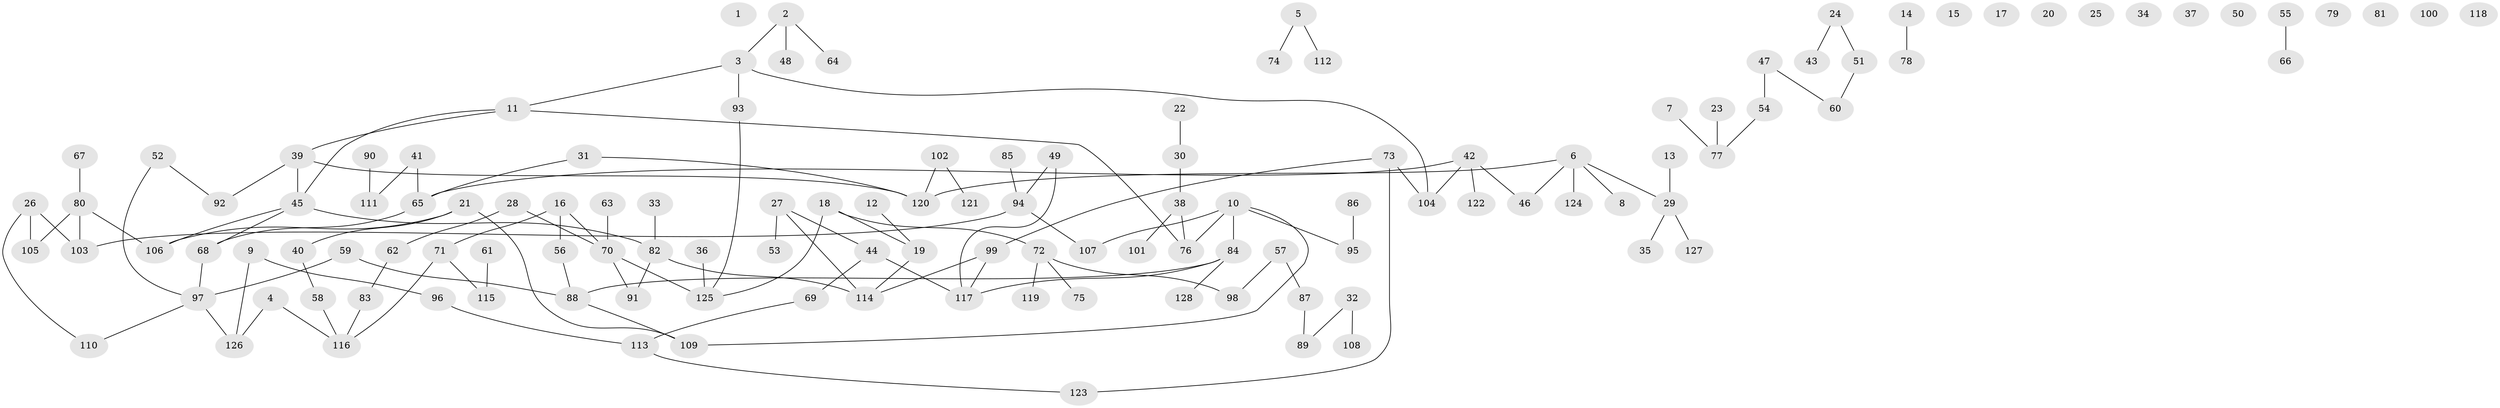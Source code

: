 // coarse degree distribution, {2: 0.13157894736842105, 5: 0.15789473684210525, 1: 0.2631578947368421, 3: 0.2894736842105263, 6: 0.05263157894736842, 4: 0.07894736842105263, 7: 0.02631578947368421}
// Generated by graph-tools (version 1.1) at 2025/35/03/04/25 23:35:44]
// undirected, 128 vertices, 134 edges
graph export_dot {
  node [color=gray90,style=filled];
  1;
  2;
  3;
  4;
  5;
  6;
  7;
  8;
  9;
  10;
  11;
  12;
  13;
  14;
  15;
  16;
  17;
  18;
  19;
  20;
  21;
  22;
  23;
  24;
  25;
  26;
  27;
  28;
  29;
  30;
  31;
  32;
  33;
  34;
  35;
  36;
  37;
  38;
  39;
  40;
  41;
  42;
  43;
  44;
  45;
  46;
  47;
  48;
  49;
  50;
  51;
  52;
  53;
  54;
  55;
  56;
  57;
  58;
  59;
  60;
  61;
  62;
  63;
  64;
  65;
  66;
  67;
  68;
  69;
  70;
  71;
  72;
  73;
  74;
  75;
  76;
  77;
  78;
  79;
  80;
  81;
  82;
  83;
  84;
  85;
  86;
  87;
  88;
  89;
  90;
  91;
  92;
  93;
  94;
  95;
  96;
  97;
  98;
  99;
  100;
  101;
  102;
  103;
  104;
  105;
  106;
  107;
  108;
  109;
  110;
  111;
  112;
  113;
  114;
  115;
  116;
  117;
  118;
  119;
  120;
  121;
  122;
  123;
  124;
  125;
  126;
  127;
  128;
  2 -- 3;
  2 -- 48;
  2 -- 64;
  3 -- 11;
  3 -- 93;
  3 -- 104;
  4 -- 116;
  4 -- 126;
  5 -- 74;
  5 -- 112;
  6 -- 8;
  6 -- 29;
  6 -- 46;
  6 -- 120;
  6 -- 124;
  7 -- 77;
  9 -- 96;
  9 -- 126;
  10 -- 76;
  10 -- 84;
  10 -- 95;
  10 -- 107;
  10 -- 109;
  11 -- 39;
  11 -- 45;
  11 -- 76;
  12 -- 19;
  13 -- 29;
  14 -- 78;
  16 -- 56;
  16 -- 70;
  16 -- 71;
  18 -- 19;
  18 -- 72;
  18 -- 125;
  19 -- 114;
  21 -- 40;
  21 -- 106;
  21 -- 109;
  22 -- 30;
  23 -- 77;
  24 -- 43;
  24 -- 51;
  26 -- 103;
  26 -- 105;
  26 -- 110;
  27 -- 44;
  27 -- 53;
  27 -- 114;
  28 -- 62;
  28 -- 70;
  29 -- 35;
  29 -- 127;
  30 -- 38;
  31 -- 65;
  31 -- 120;
  32 -- 89;
  32 -- 108;
  33 -- 82;
  36 -- 125;
  38 -- 76;
  38 -- 101;
  39 -- 45;
  39 -- 92;
  39 -- 120;
  40 -- 58;
  41 -- 65;
  41 -- 111;
  42 -- 46;
  42 -- 65;
  42 -- 104;
  42 -- 122;
  44 -- 69;
  44 -- 117;
  45 -- 68;
  45 -- 82;
  45 -- 106;
  47 -- 54;
  47 -- 60;
  49 -- 94;
  49 -- 117;
  51 -- 60;
  52 -- 92;
  52 -- 97;
  54 -- 77;
  55 -- 66;
  56 -- 88;
  57 -- 87;
  57 -- 98;
  58 -- 116;
  59 -- 88;
  59 -- 97;
  61 -- 115;
  62 -- 83;
  63 -- 70;
  65 -- 68;
  67 -- 80;
  68 -- 97;
  69 -- 113;
  70 -- 91;
  70 -- 125;
  71 -- 115;
  71 -- 116;
  72 -- 75;
  72 -- 98;
  72 -- 119;
  73 -- 99;
  73 -- 104;
  73 -- 123;
  80 -- 103;
  80 -- 105;
  80 -- 106;
  82 -- 91;
  82 -- 114;
  83 -- 116;
  84 -- 88;
  84 -- 117;
  84 -- 128;
  85 -- 94;
  86 -- 95;
  87 -- 89;
  88 -- 109;
  90 -- 111;
  93 -- 125;
  94 -- 103;
  94 -- 107;
  96 -- 113;
  97 -- 110;
  97 -- 126;
  99 -- 114;
  99 -- 117;
  102 -- 120;
  102 -- 121;
  113 -- 123;
}
